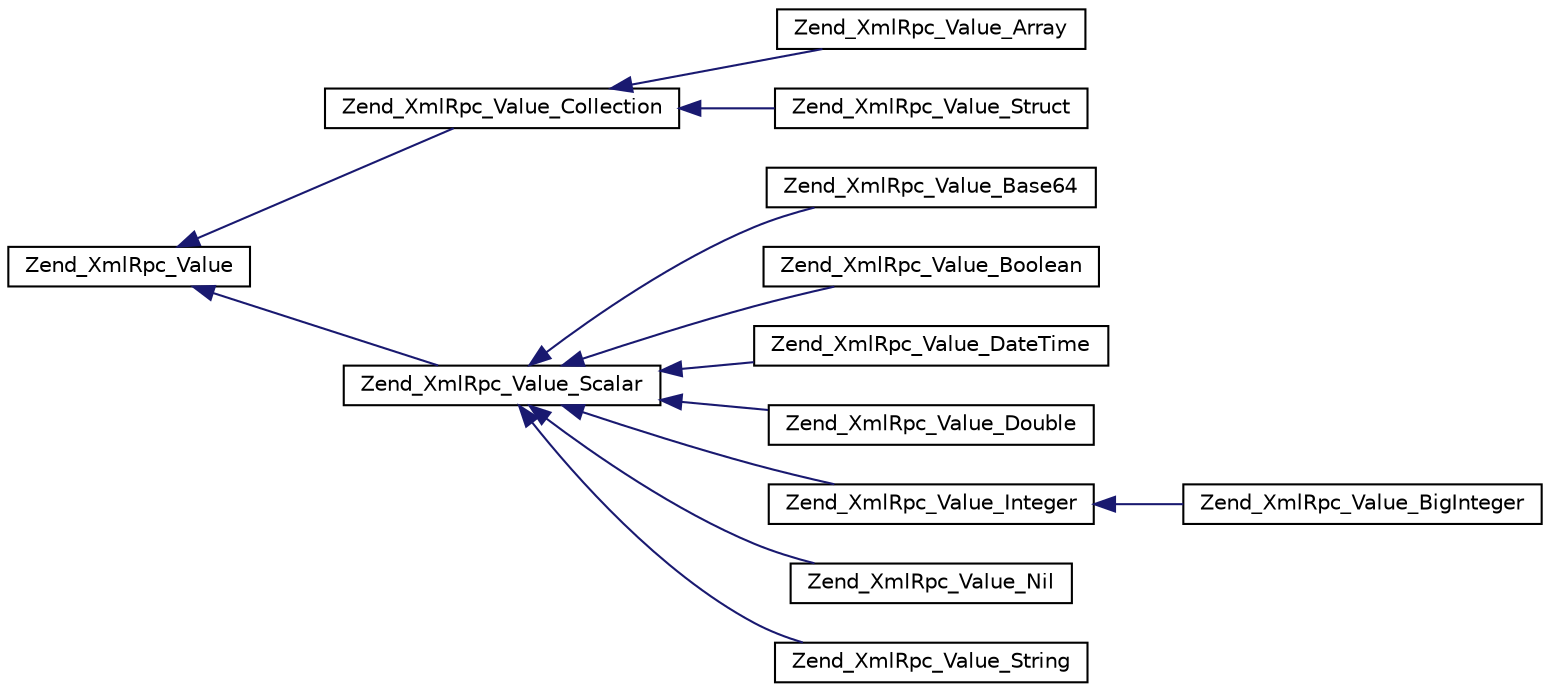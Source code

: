 digraph G
{
  edge [fontname="Helvetica",fontsize="10",labelfontname="Helvetica",labelfontsize="10"];
  node [fontname="Helvetica",fontsize="10",shape=record];
  rankdir="LR";
  Node1 [label="Zend_XmlRpc_Value",height=0.2,width=0.4,color="black", fillcolor="white", style="filled",URL="$class_zend___xml_rpc___value.html"];
  Node1 -> Node2 [dir="back",color="midnightblue",fontsize="10",style="solid",fontname="Helvetica"];
  Node2 [label="Zend_XmlRpc_Value_Collection",height=0.2,width=0.4,color="black", fillcolor="white", style="filled",URL="$class_zend___xml_rpc___value___collection.html"];
  Node2 -> Node3 [dir="back",color="midnightblue",fontsize="10",style="solid",fontname="Helvetica"];
  Node3 [label="Zend_XmlRpc_Value_Array",height=0.2,width=0.4,color="black", fillcolor="white", style="filled",URL="$class_zend___xml_rpc___value___array.html"];
  Node2 -> Node4 [dir="back",color="midnightblue",fontsize="10",style="solid",fontname="Helvetica"];
  Node4 [label="Zend_XmlRpc_Value_Struct",height=0.2,width=0.4,color="black", fillcolor="white", style="filled",URL="$class_zend___xml_rpc___value___struct.html"];
  Node1 -> Node5 [dir="back",color="midnightblue",fontsize="10",style="solid",fontname="Helvetica"];
  Node5 [label="Zend_XmlRpc_Value_Scalar",height=0.2,width=0.4,color="black", fillcolor="white", style="filled",URL="$class_zend___xml_rpc___value___scalar.html"];
  Node5 -> Node6 [dir="back",color="midnightblue",fontsize="10",style="solid",fontname="Helvetica"];
  Node6 [label="Zend_XmlRpc_Value_Base64",height=0.2,width=0.4,color="black", fillcolor="white", style="filled",URL="$class_zend___xml_rpc___value___base64.html"];
  Node5 -> Node7 [dir="back",color="midnightblue",fontsize="10",style="solid",fontname="Helvetica"];
  Node7 [label="Zend_XmlRpc_Value_Boolean",height=0.2,width=0.4,color="black", fillcolor="white", style="filled",URL="$class_zend___xml_rpc___value___boolean.html"];
  Node5 -> Node8 [dir="back",color="midnightblue",fontsize="10",style="solid",fontname="Helvetica"];
  Node8 [label="Zend_XmlRpc_Value_DateTime",height=0.2,width=0.4,color="black", fillcolor="white", style="filled",URL="$class_zend___xml_rpc___value___date_time.html"];
  Node5 -> Node9 [dir="back",color="midnightblue",fontsize="10",style="solid",fontname="Helvetica"];
  Node9 [label="Zend_XmlRpc_Value_Double",height=0.2,width=0.4,color="black", fillcolor="white", style="filled",URL="$class_zend___xml_rpc___value___double.html"];
  Node5 -> Node10 [dir="back",color="midnightblue",fontsize="10",style="solid",fontname="Helvetica"];
  Node10 [label="Zend_XmlRpc_Value_Integer",height=0.2,width=0.4,color="black", fillcolor="white", style="filled",URL="$class_zend___xml_rpc___value___integer.html"];
  Node10 -> Node11 [dir="back",color="midnightblue",fontsize="10",style="solid",fontname="Helvetica"];
  Node11 [label="Zend_XmlRpc_Value_BigInteger",height=0.2,width=0.4,color="black", fillcolor="white", style="filled",URL="$class_zend___xml_rpc___value___big_integer.html"];
  Node5 -> Node12 [dir="back",color="midnightblue",fontsize="10",style="solid",fontname="Helvetica"];
  Node12 [label="Zend_XmlRpc_Value_Nil",height=0.2,width=0.4,color="black", fillcolor="white", style="filled",URL="$class_zend___xml_rpc___value___nil.html"];
  Node5 -> Node13 [dir="back",color="midnightblue",fontsize="10",style="solid",fontname="Helvetica"];
  Node13 [label="Zend_XmlRpc_Value_String",height=0.2,width=0.4,color="black", fillcolor="white", style="filled",URL="$class_zend___xml_rpc___value___string.html"];
}
